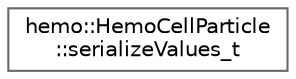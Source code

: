 digraph "Graphical Class Hierarchy"
{
 // LATEX_PDF_SIZE
  bgcolor="transparent";
  edge [fontname=Helvetica,fontsize=10,labelfontname=Helvetica,labelfontsize=10];
  node [fontname=Helvetica,fontsize=10,shape=box,height=0.2,width=0.4];
  rankdir="LR";
  Node0 [id="Node000000",label="hemo::HemoCellParticle\l::serializeValues_t",height=0.2,width=0.4,color="grey40", fillcolor="white", style="filled",URL="$structhemo_1_1HemoCellParticle_1_1serializeValues__t.html",tooltip=" "];
}
